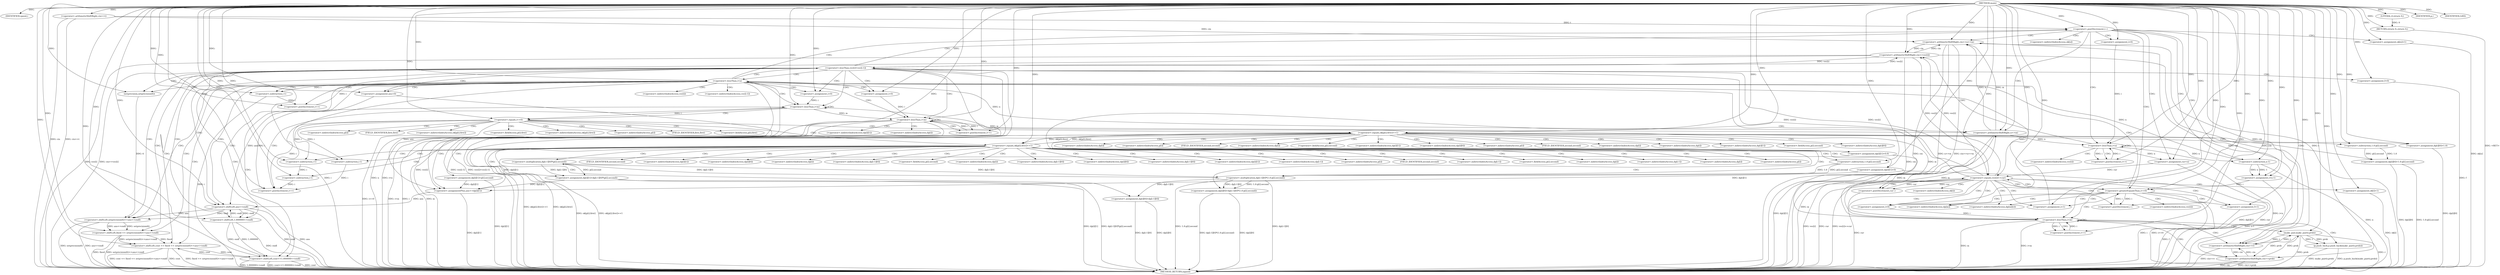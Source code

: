 digraph "main" {  
"1000101" [label = "(METHOD,main)" ]
"1000417" [label = "(METHOD_RETURN,signed)" ]
"1000103" [label = "(IDENTIFIER,speed,)" ]
"1000105" [label = "(<operator>.arithmeticShiftRight,cin>>t)" ]
"1000415" [label = "(RETURN,return 0;,return 0;)" ]
"1000109" [label = "(<operator>.postDecrement,t--)" ]
"1000416" [label = "(LITERAL,0,return 0;)" ]
"1000114" [label = "(<operator>.arithmeticShiftRight,cin>>n>>m)" ]
"1000136" [label = "(<operator>.assignment,ok[n]=1)" ]
"1000142" [label = "(<operator>.assignment,cur=n)" ]
"1000179" [label = "(IDENTIFIER,p,)" ]
"1000204" [label = "(<operator>.assignment,f=1)" ]
"1000385" [label = "(<operator>.assignment,ans=0)" ]
"1000405" [label = "(<operator>.shiftLeft,cout << fixed << setprecision(6)<<ans<<endl)" ]
"1000122" [label = "(<operator>.assignment,i=0)" ]
"1000125" [label = "(<operator>.lessThan,i<n)" ]
"1000128" [label = "(<operator>.postIncrement,i++)" ]
"1000130" [label = "(<operator>.arithmeticShiftRight,cin>>vec[i])" ]
"1000147" [label = "(<operator>.assignment,i=n-1)" ]
"1000152" [label = "(<operator>.greaterEqualsThan,i>=0)" ]
"1000155" [label = "(<operator>.postDecrement,i--)" ]
"1000182" [label = "(<operator>.assignment,i=0)" ]
"1000185" [label = "(<operator>.lessThan,i<m)" ]
"1000188" [label = "(<operator>.postIncrement,i++)" ]
"1000209" [label = "(<operator>.assignment,i=1)" ]
"1000212" [label = "(<operator>.lessThan,i<n)" ]
"1000215" [label = "(<operator>.postIncrement,i++)" ]
"1000234" [label = "(IDENTIFIER,f,if(f))" ]
"1000244" [label = "(<operator>.assignment,i=0)" ]
"1000247" [label = "(<operator>.lessThan,i<m)" ]
"1000250" [label = "(<operator>.postIncrement,i++)" ]
"1000390" [label = "(<operator>.assignment,i=0)" ]
"1000393" [label = "(<operator>.lessThan,i<m)" ]
"1000396" [label = "(<operator>.postIncrement,i++)" ]
"1000398" [label = "(<operator>.assignmentPlus,ans+=dp[i][1])" ]
"1000116" [label = "(<operator>.arithmeticShiftRight,n>>m)" ]
"1000192" [label = "(<operator>.arithmeticShiftRight,cin>>r)" ]
"1000196" [label = "(<operator>.arithmeticShiftRight,cin>>prob)" ]
"1000199" [label = "(p.push_back,p.push_back(make_pair(r,prob)))" ]
"1000236" [label = "(<operator>.shiftLeft,cout<<1.000000<<endl)" ]
"1000407" [label = "(<operator>.shiftLeft,fixed << setprecision(6)<<ans<<endl)" ]
"1000149" [label = "(<operator>.subtraction,n-1)" ]
"1000159" [label = "(<operator>.equals,vec[i]==cur)" ]
"1000219" [label = "(<operator>.lessThan,vec[i]<vec[i-1])" ]
"1000254" [label = "(<operator>.equals,i==0)" ]
"1000409" [label = "(<operator>.shiftLeft,setprecision(6)<<ans<<endl)" ]
"1000165" [label = "(<operator>.assignment,ok[i]=1)" ]
"1000170" [label = "(<operator>.postDecrement,cur--)" ]
"1000200" [label = "(make_pair,make_pair(r,prob))" ]
"1000229" [label = "(<operator>.assignment,f=0)" ]
"1000238" [label = "(<operator>.shiftLeft,1.000000<<endl)" ]
"1000410" [label = "(setprecision,setprecision(6))" ]
"1000412" [label = "(<operator>.shiftLeft,ans<<endl)" ]
"1000259" [label = "(<operator>.equals,ok[p[i].first]==1)" ]
"1000225" [label = "(<operator>.subtraction,i-1)" ]
"1000269" [label = "(<operator>.assignment,dp[i][1]=p[i].second)" ]
"1000280" [label = "(<operator>.assignment,dp[i][0]=1.0-p[i].second)" ]
"1000312" [label = "(<operator>.equals,ok[p[i].first]==1)" ]
"1000295" [label = "(<operator>.assignment,dp[i][1]=0.0)" ]
"1000302" [label = "(<operator>.assignment,dp[i][0]=1.0)" ]
"1000322" [label = "(<operator>.assignment,dp[i][1]=dp[i-1][0]*(p[i].second))" ]
"1000341" [label = "(<operator>.assignment,dp[i][0]=dp[i-1][0]*(1.0-p[i].second))" ]
"1000286" [label = "(<operator>.subtraction,1.0-p[i].second)" ]
"1000364" [label = "(<operator>.assignment,dp[i][0]=dp[i-1][0])" ]
"1000377" [label = "(<operator>.assignment,dp[i][1]=0)" ]
"1000328" [label = "(<operator>.multiplication,dp[i-1][0]*(p[i].second))" ]
"1000347" [label = "(<operator>.multiplication,dp[i-1][0]*(1.0-p[i].second))" ]
"1000355" [label = "(<operator>.subtraction,1.0-p[i].second)" ]
"1000332" [label = "(<operator>.subtraction,i-1)" ]
"1000351" [label = "(<operator>.subtraction,i-1)" ]
"1000373" [label = "(<operator>.subtraction,i-1)" ]
"1000174" [label = "(<operator>.indirectIndexAccess,dp[m][2])" ]
"1000137" [label = "(<operator>.indirectIndexAccess,ok[n])" ]
"1000175" [label = "(<operator>.indirectIndexAccess,dp[m])" ]
"1000132" [label = "(<operator>.indirectIndexAccess,vec[i])" ]
"1000400" [label = "(<operator>.indirectIndexAccess,dp[i][1])" ]
"1000401" [label = "(<operator>.indirectIndexAccess,dp[i])" ]
"1000160" [label = "(<operator>.indirectIndexAccess,vec[i])" ]
"1000220" [label = "(<operator>.indirectIndexAccess,vec[i])" ]
"1000223" [label = "(<operator>.indirectIndexAccess,vec[i-1])" ]
"1000166" [label = "(<operator>.indirectIndexAccess,ok[i])" ]
"1000260" [label = "(<operator>.indirectIndexAccess,ok[p[i].first])" ]
"1000262" [label = "(<operator>.fieldAccess,p[i].first)" ]
"1000270" [label = "(<operator>.indirectIndexAccess,dp[i][1])" ]
"1000275" [label = "(<operator>.fieldAccess,p[i].second)" ]
"1000281" [label = "(<operator>.indirectIndexAccess,dp[i][0])" ]
"1000313" [label = "(<operator>.indirectIndexAccess,ok[p[i].first])" ]
"1000263" [label = "(<operator>.indirectIndexAccess,p[i])" ]
"1000266" [label = "(FIELD_IDENTIFIER,first,first)" ]
"1000271" [label = "(<operator>.indirectIndexAccess,dp[i])" ]
"1000276" [label = "(<operator>.indirectIndexAccess,p[i])" ]
"1000279" [label = "(FIELD_IDENTIFIER,second,second)" ]
"1000282" [label = "(<operator>.indirectIndexAccess,dp[i])" ]
"1000288" [label = "(<operator>.fieldAccess,p[i].second)" ]
"1000296" [label = "(<operator>.indirectIndexAccess,dp[i][1])" ]
"1000303" [label = "(<operator>.indirectIndexAccess,dp[i][0])" ]
"1000315" [label = "(<operator>.fieldAccess,p[i].first)" ]
"1000323" [label = "(<operator>.indirectIndexAccess,dp[i][1])" ]
"1000342" [label = "(<operator>.indirectIndexAccess,dp[i][0])" ]
"1000289" [label = "(<operator>.indirectIndexAccess,p[i])" ]
"1000292" [label = "(FIELD_IDENTIFIER,second,second)" ]
"1000297" [label = "(<operator>.indirectIndexAccess,dp[i])" ]
"1000304" [label = "(<operator>.indirectIndexAccess,dp[i])" ]
"1000316" [label = "(<operator>.indirectIndexAccess,p[i])" ]
"1000319" [label = "(FIELD_IDENTIFIER,first,first)" ]
"1000324" [label = "(<operator>.indirectIndexAccess,dp[i])" ]
"1000329" [label = "(<operator>.indirectIndexAccess,dp[i-1][0])" ]
"1000336" [label = "(<operator>.fieldAccess,p[i].second)" ]
"1000343" [label = "(<operator>.indirectIndexAccess,dp[i])" ]
"1000348" [label = "(<operator>.indirectIndexAccess,dp[i-1][0])" ]
"1000365" [label = "(<operator>.indirectIndexAccess,dp[i][0])" ]
"1000370" [label = "(<operator>.indirectIndexAccess,dp[i-1][0])" ]
"1000378" [label = "(<operator>.indirectIndexAccess,dp[i][1])" ]
"1000330" [label = "(<operator>.indirectIndexAccess,dp[i-1])" ]
"1000337" [label = "(<operator>.indirectIndexAccess,p[i])" ]
"1000340" [label = "(FIELD_IDENTIFIER,second,second)" ]
"1000349" [label = "(<operator>.indirectIndexAccess,dp[i-1])" ]
"1000357" [label = "(<operator>.fieldAccess,p[i].second)" ]
"1000366" [label = "(<operator>.indirectIndexAccess,dp[i])" ]
"1000371" [label = "(<operator>.indirectIndexAccess,dp[i-1])" ]
"1000379" [label = "(<operator>.indirectIndexAccess,dp[i])" ]
"1000358" [label = "(<operator>.indirectIndexAccess,p[i])" ]
"1000361" [label = "(FIELD_IDENTIFIER,second,second)" ]
  "1000415" -> "1000417"  [ label = "DDG: <RET>"] 
  "1000105" -> "1000417"  [ label = "DDG: cin"] 
  "1000105" -> "1000417"  [ label = "DDG: cin>>t"] 
  "1000109" -> "1000417"  [ label = "DDG: t"] 
  "1000114" -> "1000417"  [ label = "DDG: cin"] 
  "1000116" -> "1000417"  [ label = "DDG: m"] 
  "1000114" -> "1000417"  [ label = "DDG: n>>m"] 
  "1000114" -> "1000417"  [ label = "DDG: cin>>n>>m"] 
  "1000125" -> "1000417"  [ label = "DDG: i<n"] 
  "1000136" -> "1000417"  [ label = "DDG: ok[n]"] 
  "1000142" -> "1000417"  [ label = "DDG: cur"] 
  "1000149" -> "1000417"  [ label = "DDG: n"] 
  "1000147" -> "1000417"  [ label = "DDG: n-1"] 
  "1000152" -> "1000417"  [ label = "DDG: i"] 
  "1000152" -> "1000417"  [ label = "DDG: i>=0"] 
  "1000159" -> "1000417"  [ label = "DDG: vec[i]"] 
  "1000159" -> "1000417"  [ label = "DDG: cur"] 
  "1000159" -> "1000417"  [ label = "DDG: vec[i]==cur"] 
  "1000185" -> "1000417"  [ label = "DDG: m"] 
  "1000185" -> "1000417"  [ label = "DDG: i<m"] 
  "1000204" -> "1000417"  [ label = "DDG: f"] 
  "1000212" -> "1000417"  [ label = "DDG: i"] 
  "1000212" -> "1000417"  [ label = "DDG: n"] 
  "1000212" -> "1000417"  [ label = "DDG: i<n"] 
  "1000219" -> "1000417"  [ label = "DDG: vec[i]"] 
  "1000225" -> "1000417"  [ label = "DDG: i"] 
  "1000219" -> "1000417"  [ label = "DDG: vec[i-1]"] 
  "1000219" -> "1000417"  [ label = "DDG: vec[i]<vec[i-1]"] 
  "1000229" -> "1000417"  [ label = "DDG: f"] 
  "1000393" -> "1000417"  [ label = "DDG: i"] 
  "1000393" -> "1000417"  [ label = "DDG: m"] 
  "1000393" -> "1000417"  [ label = "DDG: i<m"] 
  "1000405" -> "1000417"  [ label = "DDG: cout"] 
  "1000409" -> "1000417"  [ label = "DDG: setprecision(6)"] 
  "1000412" -> "1000417"  [ label = "DDG: ans"] 
  "1000412" -> "1000417"  [ label = "DDG: endl"] 
  "1000409" -> "1000417"  [ label = "DDG: ans<<endl"] 
  "1000407" -> "1000417"  [ label = "DDG: setprecision(6)<<ans<<endl"] 
  "1000405" -> "1000417"  [ label = "DDG: fixed << setprecision(6)<<ans<<endl"] 
  "1000405" -> "1000417"  [ label = "DDG: cout << fixed << setprecision(6)<<ans<<endl"] 
  "1000398" -> "1000417"  [ label = "DDG: dp[i][1]"] 
  "1000254" -> "1000417"  [ label = "DDG: i==0"] 
  "1000312" -> "1000417"  [ label = "DDG: ok[p[i].first]"] 
  "1000312" -> "1000417"  [ label = "DDG: ok[p[i].first]==1"] 
  "1000364" -> "1000417"  [ label = "DDG: dp[i][0]"] 
  "1000364" -> "1000417"  [ label = "DDG: dp[i-1][0]"] 
  "1000377" -> "1000417"  [ label = "DDG: dp[i][1]"] 
  "1000322" -> "1000417"  [ label = "DDG: dp[i][1]"] 
  "1000322" -> "1000417"  [ label = "DDG: dp[i-1][0]*(p[i].second)"] 
  "1000341" -> "1000417"  [ label = "DDG: dp[i][0]"] 
  "1000347" -> "1000417"  [ label = "DDG: dp[i-1][0]"] 
  "1000347" -> "1000417"  [ label = "DDG: 1.0-p[i].second"] 
  "1000341" -> "1000417"  [ label = "DDG: dp[i-1][0]*(1.0-p[i].second)"] 
  "1000259" -> "1000417"  [ label = "DDG: ok[p[i].first]"] 
  "1000259" -> "1000417"  [ label = "DDG: ok[p[i].first]==1"] 
  "1000295" -> "1000417"  [ label = "DDG: dp[i][1]"] 
  "1000302" -> "1000417"  [ label = "DDG: dp[i][0]"] 
  "1000269" -> "1000417"  [ label = "DDG: dp[i][1]"] 
  "1000280" -> "1000417"  [ label = "DDG: dp[i][0]"] 
  "1000280" -> "1000417"  [ label = "DDG: 1.0-p[i].second"] 
  "1000236" -> "1000417"  [ label = "DDG: cout"] 
  "1000238" -> "1000417"  [ label = "DDG: endl"] 
  "1000236" -> "1000417"  [ label = "DDG: 1.000000<<endl"] 
  "1000236" -> "1000417"  [ label = "DDG: cout<<1.000000<<endl"] 
  "1000192" -> "1000417"  [ label = "DDG: cin>>r"] 
  "1000196" -> "1000417"  [ label = "DDG: cin"] 
  "1000196" -> "1000417"  [ label = "DDG: cin>>prob"] 
  "1000200" -> "1000417"  [ label = "DDG: r"] 
  "1000200" -> "1000417"  [ label = "DDG: prob"] 
  "1000199" -> "1000417"  [ label = "DDG: make_pair(r,prob)"] 
  "1000199" -> "1000417"  [ label = "DDG: p.push_back(make_pair(r,prob))"] 
  "1000165" -> "1000417"  [ label = "DDG: ok[i]"] 
  "1000170" -> "1000417"  [ label = "DDG: cur"] 
  "1000130" -> "1000417"  [ label = "DDG: cin"] 
  "1000130" -> "1000417"  [ label = "DDG: vec[i]"] 
  "1000130" -> "1000417"  [ label = "DDG: cin>>vec[i]"] 
  "1000407" -> "1000417"  [ label = "DDG: fixed"] 
  "1000101" -> "1000103"  [ label = "DDG: "] 
  "1000416" -> "1000415"  [ label = "DDG: 0"] 
  "1000101" -> "1000415"  [ label = "DDG: "] 
  "1000101" -> "1000105"  [ label = "DDG: "] 
  "1000101" -> "1000416"  [ label = "DDG: "] 
  "1000105" -> "1000109"  [ label = "DDG: t"] 
  "1000101" -> "1000109"  [ label = "DDG: "] 
  "1000101" -> "1000136"  [ label = "DDG: "] 
  "1000125" -> "1000142"  [ label = "DDG: n"] 
  "1000101" -> "1000142"  [ label = "DDG: "] 
  "1000101" -> "1000179"  [ label = "DDG: "] 
  "1000101" -> "1000204"  [ label = "DDG: "] 
  "1000101" -> "1000385"  [ label = "DDG: "] 
  "1000105" -> "1000114"  [ label = "DDG: cin"] 
  "1000196" -> "1000114"  [ label = "DDG: cin"] 
  "1000130" -> "1000114"  [ label = "DDG: cin"] 
  "1000101" -> "1000114"  [ label = "DDG: "] 
  "1000116" -> "1000114"  [ label = "DDG: n"] 
  "1000116" -> "1000114"  [ label = "DDG: m"] 
  "1000101" -> "1000122"  [ label = "DDG: "] 
  "1000149" -> "1000147"  [ label = "DDG: 1"] 
  "1000149" -> "1000147"  [ label = "DDG: n"] 
  "1000101" -> "1000182"  [ label = "DDG: "] 
  "1000101" -> "1000209"  [ label = "DDG: "] 
  "1000101" -> "1000234"  [ label = "DDG: "] 
  "1000101" -> "1000244"  [ label = "DDG: "] 
  "1000101" -> "1000390"  [ label = "DDG: "] 
  "1000377" -> "1000398"  [ label = "DDG: dp[i][1]"] 
  "1000322" -> "1000398"  [ label = "DDG: dp[i][1]"] 
  "1000295" -> "1000398"  [ label = "DDG: dp[i][1]"] 
  "1000269" -> "1000398"  [ label = "DDG: dp[i][1]"] 
  "1000236" -> "1000405"  [ label = "DDG: cout"] 
  "1000101" -> "1000405"  [ label = "DDG: "] 
  "1000407" -> "1000405"  [ label = "DDG: setprecision(6)<<ans<<endl"] 
  "1000407" -> "1000405"  [ label = "DDG: fixed"] 
  "1000212" -> "1000116"  [ label = "DDG: n"] 
  "1000101" -> "1000116"  [ label = "DDG: "] 
  "1000185" -> "1000116"  [ label = "DDG: m"] 
  "1000393" -> "1000116"  [ label = "DDG: m"] 
  "1000122" -> "1000125"  [ label = "DDG: i"] 
  "1000128" -> "1000125"  [ label = "DDG: i"] 
  "1000101" -> "1000125"  [ label = "DDG: "] 
  "1000116" -> "1000125"  [ label = "DDG: n"] 
  "1000125" -> "1000128"  [ label = "DDG: i"] 
  "1000101" -> "1000128"  [ label = "DDG: "] 
  "1000114" -> "1000130"  [ label = "DDG: cin"] 
  "1000101" -> "1000130"  [ label = "DDG: "] 
  "1000159" -> "1000130"  [ label = "DDG: vec[i]"] 
  "1000219" -> "1000130"  [ label = "DDG: vec[i]"] 
  "1000101" -> "1000147"  [ label = "DDG: "] 
  "1000147" -> "1000152"  [ label = "DDG: i"] 
  "1000155" -> "1000152"  [ label = "DDG: i"] 
  "1000101" -> "1000152"  [ label = "DDG: "] 
  "1000152" -> "1000155"  [ label = "DDG: i"] 
  "1000101" -> "1000155"  [ label = "DDG: "] 
  "1000182" -> "1000185"  [ label = "DDG: i"] 
  "1000188" -> "1000185"  [ label = "DDG: i"] 
  "1000101" -> "1000185"  [ label = "DDG: "] 
  "1000116" -> "1000185"  [ label = "DDG: m"] 
  "1000185" -> "1000188"  [ label = "DDG: i"] 
  "1000101" -> "1000188"  [ label = "DDG: "] 
  "1000209" -> "1000212"  [ label = "DDG: i"] 
  "1000215" -> "1000212"  [ label = "DDG: i"] 
  "1000101" -> "1000212"  [ label = "DDG: "] 
  "1000149" -> "1000212"  [ label = "DDG: n"] 
  "1000225" -> "1000215"  [ label = "DDG: i"] 
  "1000101" -> "1000215"  [ label = "DDG: "] 
  "1000244" -> "1000247"  [ label = "DDG: i"] 
  "1000250" -> "1000247"  [ label = "DDG: i"] 
  "1000101" -> "1000247"  [ label = "DDG: "] 
  "1000185" -> "1000247"  [ label = "DDG: m"] 
  "1000254" -> "1000250"  [ label = "DDG: i"] 
  "1000373" -> "1000250"  [ label = "DDG: i"] 
  "1000351" -> "1000250"  [ label = "DDG: i"] 
  "1000101" -> "1000250"  [ label = "DDG: "] 
  "1000390" -> "1000393"  [ label = "DDG: i"] 
  "1000396" -> "1000393"  [ label = "DDG: i"] 
  "1000101" -> "1000393"  [ label = "DDG: "] 
  "1000247" -> "1000393"  [ label = "DDG: m"] 
  "1000393" -> "1000396"  [ label = "DDG: i"] 
  "1000101" -> "1000396"  [ label = "DDG: "] 
  "1000385" -> "1000398"  [ label = "DDG: ans"] 
  "1000101" -> "1000398"  [ label = "DDG: "] 
  "1000101" -> "1000407"  [ label = "DDG: "] 
  "1000409" -> "1000407"  [ label = "DDG: setprecision(6)"] 
  "1000409" -> "1000407"  [ label = "DDG: ans<<endl"] 
  "1000101" -> "1000149"  [ label = "DDG: "] 
  "1000125" -> "1000149"  [ label = "DDG: n"] 
  "1000114" -> "1000192"  [ label = "DDG: cin"] 
  "1000196" -> "1000192"  [ label = "DDG: cin"] 
  "1000130" -> "1000192"  [ label = "DDG: cin"] 
  "1000101" -> "1000192"  [ label = "DDG: "] 
  "1000200" -> "1000192"  [ label = "DDG: r"] 
  "1000192" -> "1000196"  [ label = "DDG: cin"] 
  "1000101" -> "1000196"  [ label = "DDG: "] 
  "1000200" -> "1000196"  [ label = "DDG: prob"] 
  "1000200" -> "1000199"  [ label = "DDG: r"] 
  "1000200" -> "1000199"  [ label = "DDG: prob"] 
  "1000405" -> "1000236"  [ label = "DDG: cout"] 
  "1000101" -> "1000236"  [ label = "DDG: "] 
  "1000238" -> "1000236"  [ label = "DDG: 1.000000"] 
  "1000238" -> "1000236"  [ label = "DDG: endl"] 
  "1000410" -> "1000409"  [ label = "DDG: 6"] 
  "1000412" -> "1000409"  [ label = "DDG: endl"] 
  "1000412" -> "1000409"  [ label = "DDG: ans"] 
  "1000219" -> "1000159"  [ label = "DDG: vec[i]"] 
  "1000130" -> "1000159"  [ label = "DDG: vec[i]"] 
  "1000142" -> "1000159"  [ label = "DDG: cur"] 
  "1000170" -> "1000159"  [ label = "DDG: cur"] 
  "1000101" -> "1000159"  [ label = "DDG: "] 
  "1000101" -> "1000165"  [ label = "DDG: "] 
  "1000192" -> "1000200"  [ label = "DDG: r"] 
  "1000101" -> "1000200"  [ label = "DDG: "] 
  "1000196" -> "1000200"  [ label = "DDG: prob"] 
  "1000159" -> "1000219"  [ label = "DDG: vec[i]"] 
  "1000130" -> "1000219"  [ label = "DDG: vec[i]"] 
  "1000101" -> "1000229"  [ label = "DDG: "] 
  "1000101" -> "1000238"  [ label = "DDG: "] 
  "1000412" -> "1000238"  [ label = "DDG: endl"] 
  "1000247" -> "1000254"  [ label = "DDG: i"] 
  "1000101" -> "1000254"  [ label = "DDG: "] 
  "1000101" -> "1000410"  [ label = "DDG: "] 
  "1000385" -> "1000412"  [ label = "DDG: ans"] 
  "1000398" -> "1000412"  [ label = "DDG: ans"] 
  "1000101" -> "1000412"  [ label = "DDG: "] 
  "1000238" -> "1000412"  [ label = "DDG: endl"] 
  "1000159" -> "1000170"  [ label = "DDG: cur"] 
  "1000101" -> "1000170"  [ label = "DDG: "] 
  "1000212" -> "1000225"  [ label = "DDG: i"] 
  "1000101" -> "1000225"  [ label = "DDG: "] 
  "1000312" -> "1000259"  [ label = "DDG: ok[p[i].first]"] 
  "1000101" -> "1000259"  [ label = "DDG: "] 
  "1000286" -> "1000280"  [ label = "DDG: 1.0"] 
  "1000286" -> "1000280"  [ label = "DDG: p[i].second"] 
  "1000101" -> "1000295"  [ label = "DDG: "] 
  "1000101" -> "1000302"  [ label = "DDG: "] 
  "1000259" -> "1000312"  [ label = "DDG: ok[p[i].first]"] 
  "1000101" -> "1000312"  [ label = "DDG: "] 
  "1000328" -> "1000322"  [ label = "DDG: p[i].second"] 
  "1000328" -> "1000322"  [ label = "DDG: dp[i-1][0]"] 
  "1000347" -> "1000341"  [ label = "DDG: 1.0-p[i].second"] 
  "1000347" -> "1000341"  [ label = "DDG: dp[i-1][0]"] 
  "1000101" -> "1000286"  [ label = "DDG: "] 
  "1000347" -> "1000364"  [ label = "DDG: dp[i-1][0]"] 
  "1000101" -> "1000377"  [ label = "DDG: "] 
  "1000347" -> "1000328"  [ label = "DDG: dp[i-1][0]"] 
  "1000328" -> "1000347"  [ label = "DDG: dp[i-1][0]"] 
  "1000355" -> "1000347"  [ label = "DDG: 1.0"] 
  "1000355" -> "1000347"  [ label = "DDG: p[i].second"] 
  "1000101" -> "1000355"  [ label = "DDG: "] 
  "1000254" -> "1000332"  [ label = "DDG: i"] 
  "1000101" -> "1000332"  [ label = "DDG: "] 
  "1000332" -> "1000351"  [ label = "DDG: i"] 
  "1000101" -> "1000351"  [ label = "DDG: "] 
  "1000254" -> "1000373"  [ label = "DDG: i"] 
  "1000101" -> "1000373"  [ label = "DDG: "] 
  "1000109" -> "1000142"  [ label = "CDG: "] 
  "1000109" -> "1000114"  [ label = "CDG: "] 
  "1000109" -> "1000122"  [ label = "CDG: "] 
  "1000109" -> "1000152"  [ label = "CDG: "] 
  "1000109" -> "1000136"  [ label = "CDG: "] 
  "1000109" -> "1000137"  [ label = "CDG: "] 
  "1000109" -> "1000147"  [ label = "CDG: "] 
  "1000109" -> "1000125"  [ label = "CDG: "] 
  "1000109" -> "1000149"  [ label = "CDG: "] 
  "1000109" -> "1000116"  [ label = "CDG: "] 
  "1000125" -> "1000128"  [ label = "CDG: "] 
  "1000125" -> "1000125"  [ label = "CDG: "] 
  "1000125" -> "1000132"  [ label = "CDG: "] 
  "1000125" -> "1000130"  [ label = "CDG: "] 
  "1000152" -> "1000174"  [ label = "CDG: "] 
  "1000152" -> "1000182"  [ label = "CDG: "] 
  "1000152" -> "1000160"  [ label = "CDG: "] 
  "1000152" -> "1000212"  [ label = "CDG: "] 
  "1000152" -> "1000204"  [ label = "CDG: "] 
  "1000152" -> "1000175"  [ label = "CDG: "] 
  "1000152" -> "1000185"  [ label = "CDG: "] 
  "1000152" -> "1000159"  [ label = "CDG: "] 
  "1000152" -> "1000209"  [ label = "CDG: "] 
  "1000185" -> "1000199"  [ label = "CDG: "] 
  "1000185" -> "1000188"  [ label = "CDG: "] 
  "1000185" -> "1000192"  [ label = "CDG: "] 
  "1000185" -> "1000200"  [ label = "CDG: "] 
  "1000185" -> "1000185"  [ label = "CDG: "] 
  "1000185" -> "1000196"  [ label = "CDG: "] 
  "1000212" -> "1000220"  [ label = "CDG: "] 
  "1000212" -> "1000225"  [ label = "CDG: "] 
  "1000212" -> "1000109"  [ label = "CDG: "] 
  "1000212" -> "1000219"  [ label = "CDG: "] 
  "1000212" -> "1000223"  [ label = "CDG: "] 
  "1000212" -> "1000244"  [ label = "CDG: "] 
  "1000212" -> "1000412"  [ label = "CDG: "] 
  "1000212" -> "1000410"  [ label = "CDG: "] 
  "1000212" -> "1000247"  [ label = "CDG: "] 
  "1000212" -> "1000393"  [ label = "CDG: "] 
  "1000212" -> "1000409"  [ label = "CDG: "] 
  "1000212" -> "1000238"  [ label = "CDG: "] 
  "1000212" -> "1000385"  [ label = "CDG: "] 
  "1000212" -> "1000236"  [ label = "CDG: "] 
  "1000212" -> "1000407"  [ label = "CDG: "] 
  "1000212" -> "1000405"  [ label = "CDG: "] 
  "1000212" -> "1000390"  [ label = "CDG: "] 
  "1000247" -> "1000254"  [ label = "CDG: "] 
  "1000247" -> "1000247"  [ label = "CDG: "] 
  "1000247" -> "1000250"  [ label = "CDG: "] 
  "1000393" -> "1000396"  [ label = "CDG: "] 
  "1000393" -> "1000398"  [ label = "CDG: "] 
  "1000393" -> "1000400"  [ label = "CDG: "] 
  "1000393" -> "1000393"  [ label = "CDG: "] 
  "1000393" -> "1000401"  [ label = "CDG: "] 
  "1000159" -> "1000165"  [ label = "CDG: "] 
  "1000159" -> "1000152"  [ label = "CDG: "] 
  "1000159" -> "1000166"  [ label = "CDG: "] 
  "1000159" -> "1000155"  [ label = "CDG: "] 
  "1000159" -> "1000170"  [ label = "CDG: "] 
  "1000159" -> "1000174"  [ label = "CDG: "] 
  "1000159" -> "1000182"  [ label = "CDG: "] 
  "1000159" -> "1000212"  [ label = "CDG: "] 
  "1000159" -> "1000204"  [ label = "CDG: "] 
  "1000159" -> "1000175"  [ label = "CDG: "] 
  "1000159" -> "1000185"  [ label = "CDG: "] 
  "1000159" -> "1000209"  [ label = "CDG: "] 
  "1000219" -> "1000212"  [ label = "CDG: "] 
  "1000219" -> "1000229"  [ label = "CDG: "] 
  "1000219" -> "1000215"  [ label = "CDG: "] 
  "1000219" -> "1000109"  [ label = "CDG: "] 
  "1000219" -> "1000244"  [ label = "CDG: "] 
  "1000219" -> "1000412"  [ label = "CDG: "] 
  "1000219" -> "1000410"  [ label = "CDG: "] 
  "1000219" -> "1000247"  [ label = "CDG: "] 
  "1000219" -> "1000393"  [ label = "CDG: "] 
  "1000219" -> "1000409"  [ label = "CDG: "] 
  "1000219" -> "1000238"  [ label = "CDG: "] 
  "1000219" -> "1000385"  [ label = "CDG: "] 
  "1000219" -> "1000236"  [ label = "CDG: "] 
  "1000219" -> "1000407"  [ label = "CDG: "] 
  "1000219" -> "1000405"  [ label = "CDG: "] 
  "1000219" -> "1000390"  [ label = "CDG: "] 
  "1000254" -> "1000315"  [ label = "CDG: "] 
  "1000254" -> "1000260"  [ label = "CDG: "] 
  "1000254" -> "1000316"  [ label = "CDG: "] 
  "1000254" -> "1000263"  [ label = "CDG: "] 
  "1000254" -> "1000262"  [ label = "CDG: "] 
  "1000254" -> "1000319"  [ label = "CDG: "] 
  "1000254" -> "1000312"  [ label = "CDG: "] 
  "1000254" -> "1000313"  [ label = "CDG: "] 
  "1000254" -> "1000259"  [ label = "CDG: "] 
  "1000254" -> "1000266"  [ label = "CDG: "] 
  "1000259" -> "1000276"  [ label = "CDG: "] 
  "1000259" -> "1000302"  [ label = "CDG: "] 
  "1000259" -> "1000281"  [ label = "CDG: "] 
  "1000259" -> "1000282"  [ label = "CDG: "] 
  "1000259" -> "1000269"  [ label = "CDG: "] 
  "1000259" -> "1000288"  [ label = "CDG: "] 
  "1000259" -> "1000292"  [ label = "CDG: "] 
  "1000259" -> "1000303"  [ label = "CDG: "] 
  "1000259" -> "1000286"  [ label = "CDG: "] 
  "1000259" -> "1000271"  [ label = "CDG: "] 
  "1000259" -> "1000280"  [ label = "CDG: "] 
  "1000259" -> "1000289"  [ label = "CDG: "] 
  "1000259" -> "1000304"  [ label = "CDG: "] 
  "1000259" -> "1000295"  [ label = "CDG: "] 
  "1000259" -> "1000270"  [ label = "CDG: "] 
  "1000259" -> "1000279"  [ label = "CDG: "] 
  "1000259" -> "1000297"  [ label = "CDG: "] 
  "1000259" -> "1000296"  [ label = "CDG: "] 
  "1000259" -> "1000275"  [ label = "CDG: "] 
  "1000312" -> "1000332"  [ label = "CDG: "] 
  "1000312" -> "1000370"  [ label = "CDG: "] 
  "1000312" -> "1000349"  [ label = "CDG: "] 
  "1000312" -> "1000330"  [ label = "CDG: "] 
  "1000312" -> "1000357"  [ label = "CDG: "] 
  "1000312" -> "1000336"  [ label = "CDG: "] 
  "1000312" -> "1000355"  [ label = "CDG: "] 
  "1000312" -> "1000378"  [ label = "CDG: "] 
  "1000312" -> "1000348"  [ label = "CDG: "] 
  "1000312" -> "1000364"  [ label = "CDG: "] 
  "1000312" -> "1000340"  [ label = "CDG: "] 
  "1000312" -> "1000324"  [ label = "CDG: "] 
  "1000312" -> "1000377"  [ label = "CDG: "] 
  "1000312" -> "1000361"  [ label = "CDG: "] 
  "1000312" -> "1000379"  [ label = "CDG: "] 
  "1000312" -> "1000337"  [ label = "CDG: "] 
  "1000312" -> "1000371"  [ label = "CDG: "] 
  "1000312" -> "1000373"  [ label = "CDG: "] 
  "1000312" -> "1000329"  [ label = "CDG: "] 
  "1000312" -> "1000341"  [ label = "CDG: "] 
  "1000312" -> "1000342"  [ label = "CDG: "] 
  "1000312" -> "1000323"  [ label = "CDG: "] 
  "1000312" -> "1000328"  [ label = "CDG: "] 
  "1000312" -> "1000351"  [ label = "CDG: "] 
  "1000312" -> "1000365"  [ label = "CDG: "] 
  "1000312" -> "1000366"  [ label = "CDG: "] 
  "1000312" -> "1000347"  [ label = "CDG: "] 
  "1000312" -> "1000358"  [ label = "CDG: "] 
  "1000312" -> "1000343"  [ label = "CDG: "] 
  "1000312" -> "1000322"  [ label = "CDG: "] 
}
